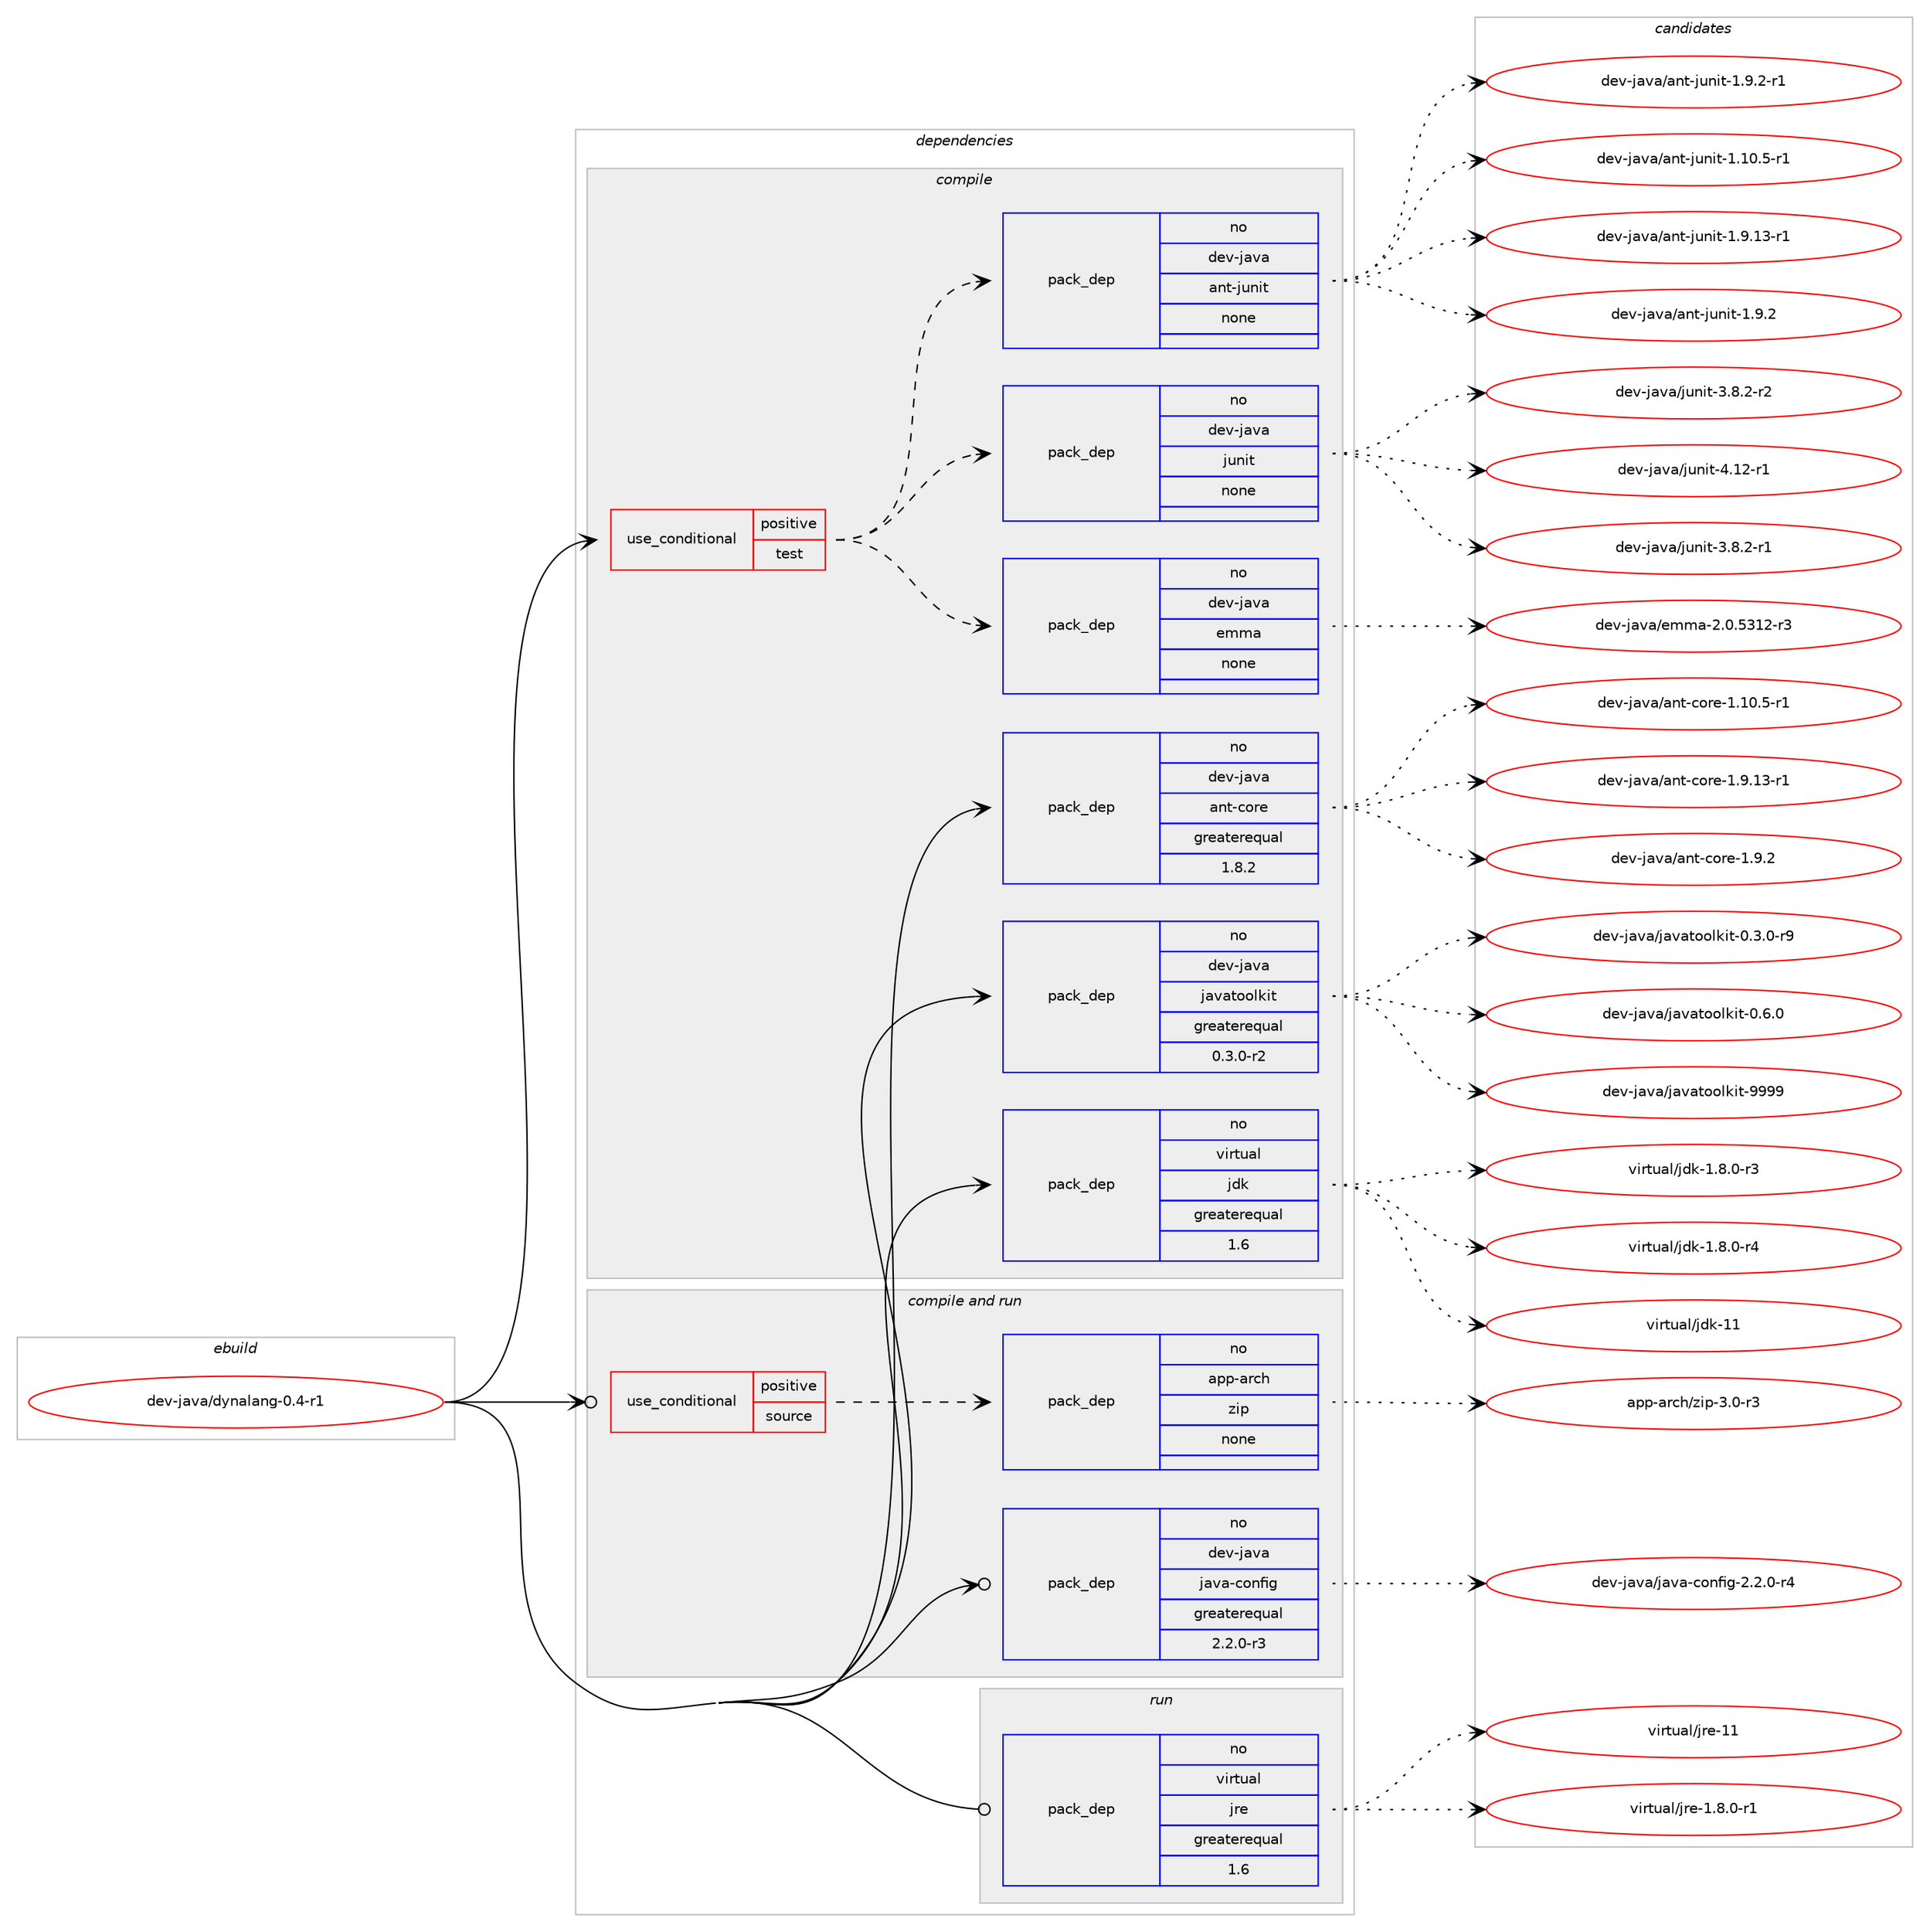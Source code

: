 digraph prolog {

# *************
# Graph options
# *************

newrank=true;
concentrate=true;
compound=true;
graph [rankdir=LR,fontname=Helvetica,fontsize=10,ranksep=1.5];#, ranksep=2.5, nodesep=0.2];
edge  [arrowhead=vee];
node  [fontname=Helvetica,fontsize=10];

# **********
# The ebuild
# **********

subgraph cluster_leftcol {
color=gray;
rank=same;
label=<<i>ebuild</i>>;
id [label="dev-java/dynalang-0.4-r1", color=red, width=4, href="../dev-java/dynalang-0.4-r1.svg"];
}

# ****************
# The dependencies
# ****************

subgraph cluster_midcol {
color=gray;
label=<<i>dependencies</i>>;
subgraph cluster_compile {
fillcolor="#eeeeee";
style=filled;
label=<<i>compile</i>>;
subgraph cond362627 {
dependency1352315 [label=<<TABLE BORDER="0" CELLBORDER="1" CELLSPACING="0" CELLPADDING="4"><TR><TD ROWSPAN="3" CELLPADDING="10">use_conditional</TD></TR><TR><TD>positive</TD></TR><TR><TD>test</TD></TR></TABLE>>, shape=none, color=red];
subgraph pack967258 {
dependency1352316 [label=<<TABLE BORDER="0" CELLBORDER="1" CELLSPACING="0" CELLPADDING="4" WIDTH="220"><TR><TD ROWSPAN="6" CELLPADDING="30">pack_dep</TD></TR><TR><TD WIDTH="110">no</TD></TR><TR><TD>dev-java</TD></TR><TR><TD>emma</TD></TR><TR><TD>none</TD></TR><TR><TD></TD></TR></TABLE>>, shape=none, color=blue];
}
dependency1352315:e -> dependency1352316:w [weight=20,style="dashed",arrowhead="vee"];
subgraph pack967259 {
dependency1352317 [label=<<TABLE BORDER="0" CELLBORDER="1" CELLSPACING="0" CELLPADDING="4" WIDTH="220"><TR><TD ROWSPAN="6" CELLPADDING="30">pack_dep</TD></TR><TR><TD WIDTH="110">no</TD></TR><TR><TD>dev-java</TD></TR><TR><TD>junit</TD></TR><TR><TD>none</TD></TR><TR><TD></TD></TR></TABLE>>, shape=none, color=blue];
}
dependency1352315:e -> dependency1352317:w [weight=20,style="dashed",arrowhead="vee"];
subgraph pack967260 {
dependency1352318 [label=<<TABLE BORDER="0" CELLBORDER="1" CELLSPACING="0" CELLPADDING="4" WIDTH="220"><TR><TD ROWSPAN="6" CELLPADDING="30">pack_dep</TD></TR><TR><TD WIDTH="110">no</TD></TR><TR><TD>dev-java</TD></TR><TR><TD>ant-junit</TD></TR><TR><TD>none</TD></TR><TR><TD></TD></TR></TABLE>>, shape=none, color=blue];
}
dependency1352315:e -> dependency1352318:w [weight=20,style="dashed",arrowhead="vee"];
}
id:e -> dependency1352315:w [weight=20,style="solid",arrowhead="vee"];
subgraph pack967261 {
dependency1352319 [label=<<TABLE BORDER="0" CELLBORDER="1" CELLSPACING="0" CELLPADDING="4" WIDTH="220"><TR><TD ROWSPAN="6" CELLPADDING="30">pack_dep</TD></TR><TR><TD WIDTH="110">no</TD></TR><TR><TD>dev-java</TD></TR><TR><TD>ant-core</TD></TR><TR><TD>greaterequal</TD></TR><TR><TD>1.8.2</TD></TR></TABLE>>, shape=none, color=blue];
}
id:e -> dependency1352319:w [weight=20,style="solid",arrowhead="vee"];
subgraph pack967262 {
dependency1352320 [label=<<TABLE BORDER="0" CELLBORDER="1" CELLSPACING="0" CELLPADDING="4" WIDTH="220"><TR><TD ROWSPAN="6" CELLPADDING="30">pack_dep</TD></TR><TR><TD WIDTH="110">no</TD></TR><TR><TD>dev-java</TD></TR><TR><TD>javatoolkit</TD></TR><TR><TD>greaterequal</TD></TR><TR><TD>0.3.0-r2</TD></TR></TABLE>>, shape=none, color=blue];
}
id:e -> dependency1352320:w [weight=20,style="solid",arrowhead="vee"];
subgraph pack967263 {
dependency1352321 [label=<<TABLE BORDER="0" CELLBORDER="1" CELLSPACING="0" CELLPADDING="4" WIDTH="220"><TR><TD ROWSPAN="6" CELLPADDING="30">pack_dep</TD></TR><TR><TD WIDTH="110">no</TD></TR><TR><TD>virtual</TD></TR><TR><TD>jdk</TD></TR><TR><TD>greaterequal</TD></TR><TR><TD>1.6</TD></TR></TABLE>>, shape=none, color=blue];
}
id:e -> dependency1352321:w [weight=20,style="solid",arrowhead="vee"];
}
subgraph cluster_compileandrun {
fillcolor="#eeeeee";
style=filled;
label=<<i>compile and run</i>>;
subgraph cond362628 {
dependency1352322 [label=<<TABLE BORDER="0" CELLBORDER="1" CELLSPACING="0" CELLPADDING="4"><TR><TD ROWSPAN="3" CELLPADDING="10">use_conditional</TD></TR><TR><TD>positive</TD></TR><TR><TD>source</TD></TR></TABLE>>, shape=none, color=red];
subgraph pack967264 {
dependency1352323 [label=<<TABLE BORDER="0" CELLBORDER="1" CELLSPACING="0" CELLPADDING="4" WIDTH="220"><TR><TD ROWSPAN="6" CELLPADDING="30">pack_dep</TD></TR><TR><TD WIDTH="110">no</TD></TR><TR><TD>app-arch</TD></TR><TR><TD>zip</TD></TR><TR><TD>none</TD></TR><TR><TD></TD></TR></TABLE>>, shape=none, color=blue];
}
dependency1352322:e -> dependency1352323:w [weight=20,style="dashed",arrowhead="vee"];
}
id:e -> dependency1352322:w [weight=20,style="solid",arrowhead="odotvee"];
subgraph pack967265 {
dependency1352324 [label=<<TABLE BORDER="0" CELLBORDER="1" CELLSPACING="0" CELLPADDING="4" WIDTH="220"><TR><TD ROWSPAN="6" CELLPADDING="30">pack_dep</TD></TR><TR><TD WIDTH="110">no</TD></TR><TR><TD>dev-java</TD></TR><TR><TD>java-config</TD></TR><TR><TD>greaterequal</TD></TR><TR><TD>2.2.0-r3</TD></TR></TABLE>>, shape=none, color=blue];
}
id:e -> dependency1352324:w [weight=20,style="solid",arrowhead="odotvee"];
}
subgraph cluster_run {
fillcolor="#eeeeee";
style=filled;
label=<<i>run</i>>;
subgraph pack967266 {
dependency1352325 [label=<<TABLE BORDER="0" CELLBORDER="1" CELLSPACING="0" CELLPADDING="4" WIDTH="220"><TR><TD ROWSPAN="6" CELLPADDING="30">pack_dep</TD></TR><TR><TD WIDTH="110">no</TD></TR><TR><TD>virtual</TD></TR><TR><TD>jre</TD></TR><TR><TD>greaterequal</TD></TR><TR><TD>1.6</TD></TR></TABLE>>, shape=none, color=blue];
}
id:e -> dependency1352325:w [weight=20,style="solid",arrowhead="odot"];
}
}

# **************
# The candidates
# **************

subgraph cluster_choices {
rank=same;
color=gray;
label=<<i>candidates</i>>;

subgraph choice967258 {
color=black;
nodesep=1;
choice10010111845106971189747101109109974550464846535149504511451 [label="dev-java/emma-2.0.5312-r3", color=red, width=4,href="../dev-java/emma-2.0.5312-r3.svg"];
dependency1352316:e -> choice10010111845106971189747101109109974550464846535149504511451:w [style=dotted,weight="100"];
}
subgraph choice967259 {
color=black;
nodesep=1;
choice100101118451069711897471061171101051164551465646504511449 [label="dev-java/junit-3.8.2-r1", color=red, width=4,href="../dev-java/junit-3.8.2-r1.svg"];
choice100101118451069711897471061171101051164551465646504511450 [label="dev-java/junit-3.8.2-r2", color=red, width=4,href="../dev-java/junit-3.8.2-r2.svg"];
choice1001011184510697118974710611711010511645524649504511449 [label="dev-java/junit-4.12-r1", color=red, width=4,href="../dev-java/junit-4.12-r1.svg"];
dependency1352317:e -> choice100101118451069711897471061171101051164551465646504511449:w [style=dotted,weight="100"];
dependency1352317:e -> choice100101118451069711897471061171101051164551465646504511450:w [style=dotted,weight="100"];
dependency1352317:e -> choice1001011184510697118974710611711010511645524649504511449:w [style=dotted,weight="100"];
}
subgraph choice967260 {
color=black;
nodesep=1;
choice100101118451069711897479711011645106117110105116454946494846534511449 [label="dev-java/ant-junit-1.10.5-r1", color=red, width=4,href="../dev-java/ant-junit-1.10.5-r1.svg"];
choice100101118451069711897479711011645106117110105116454946574649514511449 [label="dev-java/ant-junit-1.9.13-r1", color=red, width=4,href="../dev-java/ant-junit-1.9.13-r1.svg"];
choice100101118451069711897479711011645106117110105116454946574650 [label="dev-java/ant-junit-1.9.2", color=red, width=4,href="../dev-java/ant-junit-1.9.2.svg"];
choice1001011184510697118974797110116451061171101051164549465746504511449 [label="dev-java/ant-junit-1.9.2-r1", color=red, width=4,href="../dev-java/ant-junit-1.9.2-r1.svg"];
dependency1352318:e -> choice100101118451069711897479711011645106117110105116454946494846534511449:w [style=dotted,weight="100"];
dependency1352318:e -> choice100101118451069711897479711011645106117110105116454946574649514511449:w [style=dotted,weight="100"];
dependency1352318:e -> choice100101118451069711897479711011645106117110105116454946574650:w [style=dotted,weight="100"];
dependency1352318:e -> choice1001011184510697118974797110116451061171101051164549465746504511449:w [style=dotted,weight="100"];
}
subgraph choice967261 {
color=black;
nodesep=1;
choice10010111845106971189747971101164599111114101454946494846534511449 [label="dev-java/ant-core-1.10.5-r1", color=red, width=4,href="../dev-java/ant-core-1.10.5-r1.svg"];
choice10010111845106971189747971101164599111114101454946574649514511449 [label="dev-java/ant-core-1.9.13-r1", color=red, width=4,href="../dev-java/ant-core-1.9.13-r1.svg"];
choice10010111845106971189747971101164599111114101454946574650 [label="dev-java/ant-core-1.9.2", color=red, width=4,href="../dev-java/ant-core-1.9.2.svg"];
dependency1352319:e -> choice10010111845106971189747971101164599111114101454946494846534511449:w [style=dotted,weight="100"];
dependency1352319:e -> choice10010111845106971189747971101164599111114101454946574649514511449:w [style=dotted,weight="100"];
dependency1352319:e -> choice10010111845106971189747971101164599111114101454946574650:w [style=dotted,weight="100"];
}
subgraph choice967262 {
color=black;
nodesep=1;
choice1001011184510697118974710697118971161111111081071051164548465146484511457 [label="dev-java/javatoolkit-0.3.0-r9", color=red, width=4,href="../dev-java/javatoolkit-0.3.0-r9.svg"];
choice100101118451069711897471069711897116111111108107105116454846544648 [label="dev-java/javatoolkit-0.6.0", color=red, width=4,href="../dev-java/javatoolkit-0.6.0.svg"];
choice1001011184510697118974710697118971161111111081071051164557575757 [label="dev-java/javatoolkit-9999", color=red, width=4,href="../dev-java/javatoolkit-9999.svg"];
dependency1352320:e -> choice1001011184510697118974710697118971161111111081071051164548465146484511457:w [style=dotted,weight="100"];
dependency1352320:e -> choice100101118451069711897471069711897116111111108107105116454846544648:w [style=dotted,weight="100"];
dependency1352320:e -> choice1001011184510697118974710697118971161111111081071051164557575757:w [style=dotted,weight="100"];
}
subgraph choice967263 {
color=black;
nodesep=1;
choice11810511411611797108471061001074549465646484511451 [label="virtual/jdk-1.8.0-r3", color=red, width=4,href="../virtual/jdk-1.8.0-r3.svg"];
choice11810511411611797108471061001074549465646484511452 [label="virtual/jdk-1.8.0-r4", color=red, width=4,href="../virtual/jdk-1.8.0-r4.svg"];
choice1181051141161179710847106100107454949 [label="virtual/jdk-11", color=red, width=4,href="../virtual/jdk-11.svg"];
dependency1352321:e -> choice11810511411611797108471061001074549465646484511451:w [style=dotted,weight="100"];
dependency1352321:e -> choice11810511411611797108471061001074549465646484511452:w [style=dotted,weight="100"];
dependency1352321:e -> choice1181051141161179710847106100107454949:w [style=dotted,weight="100"];
}
subgraph choice967264 {
color=black;
nodesep=1;
choice9711211245971149910447122105112455146484511451 [label="app-arch/zip-3.0-r3", color=red, width=4,href="../app-arch/zip-3.0-r3.svg"];
dependency1352323:e -> choice9711211245971149910447122105112455146484511451:w [style=dotted,weight="100"];
}
subgraph choice967265 {
color=black;
nodesep=1;
choice10010111845106971189747106971189745991111101021051034550465046484511452 [label="dev-java/java-config-2.2.0-r4", color=red, width=4,href="../dev-java/java-config-2.2.0-r4.svg"];
dependency1352324:e -> choice10010111845106971189747106971189745991111101021051034550465046484511452:w [style=dotted,weight="100"];
}
subgraph choice967266 {
color=black;
nodesep=1;
choice11810511411611797108471061141014549465646484511449 [label="virtual/jre-1.8.0-r1", color=red, width=4,href="../virtual/jre-1.8.0-r1.svg"];
choice1181051141161179710847106114101454949 [label="virtual/jre-11", color=red, width=4,href="../virtual/jre-11.svg"];
dependency1352325:e -> choice11810511411611797108471061141014549465646484511449:w [style=dotted,weight="100"];
dependency1352325:e -> choice1181051141161179710847106114101454949:w [style=dotted,weight="100"];
}
}

}
